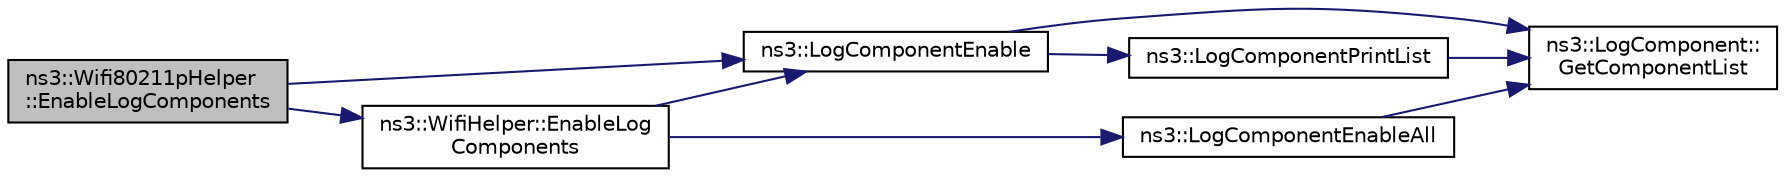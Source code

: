 digraph "ns3::Wifi80211pHelper::EnableLogComponents"
{
 // LATEX_PDF_SIZE
  edge [fontname="Helvetica",fontsize="10",labelfontname="Helvetica",labelfontsize="10"];
  node [fontname="Helvetica",fontsize="10",shape=record];
  rankdir="LR";
  Node1 [label="ns3::Wifi80211pHelper\l::EnableLogComponents",height=0.2,width=0.4,color="black", fillcolor="grey75", style="filled", fontcolor="black",tooltip="Helper to enable all WifiNetDevice log components with one statement."];
  Node1 -> Node2 [color="midnightblue",fontsize="10",style="solid",fontname="Helvetica"];
  Node2 [label="ns3::WifiHelper::EnableLog\lComponents",height=0.2,width=0.4,color="black", fillcolor="white", style="filled",URL="$classns3_1_1_wifi_helper.html#a9dcf143d52642e94606a9e0f228da2d2",tooltip="Helper to enable all WifiNetDevice log components with one statement."];
  Node2 -> Node3 [color="midnightblue",fontsize="10",style="solid",fontname="Helvetica"];
  Node3 [label="ns3::LogComponentEnable",height=0.2,width=0.4,color="black", fillcolor="white", style="filled",URL="$namespacens3.html#adc4ef4f00bb2f5f4edae67fc3bc27f20",tooltip="Enable the logging output associated with that log component."];
  Node3 -> Node4 [color="midnightblue",fontsize="10",style="solid",fontname="Helvetica"];
  Node4 [label="ns3::LogComponent::\lGetComponentList",height=0.2,width=0.4,color="black", fillcolor="white", style="filled",URL="$classns3_1_1_log_component.html#a63eb2c0fd93c30f9081443c2fd4bffe9",tooltip="Get the list of LogComponnents."];
  Node3 -> Node5 [color="midnightblue",fontsize="10",style="solid",fontname="Helvetica"];
  Node5 [label="ns3::LogComponentPrintList",height=0.2,width=0.4,color="black", fillcolor="white", style="filled",URL="$namespacens3.html#a5252703c3f8260fd6dc609f1b276e57c",tooltip="Print the list of logging messages available."];
  Node5 -> Node4 [color="midnightblue",fontsize="10",style="solid",fontname="Helvetica"];
  Node2 -> Node6 [color="midnightblue",fontsize="10",style="solid",fontname="Helvetica"];
  Node6 [label="ns3::LogComponentEnableAll",height=0.2,width=0.4,color="black", fillcolor="white", style="filled",URL="$namespacens3.html#aef610a7dcaaa6c20499283526b538582",tooltip="Enable the logging output for all registered log components."];
  Node6 -> Node4 [color="midnightblue",fontsize="10",style="solid",fontname="Helvetica"];
  Node1 -> Node3 [color="midnightblue",fontsize="10",style="solid",fontname="Helvetica"];
}
